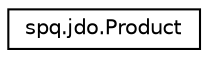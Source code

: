digraph "Graphical Class Hierarchy"
{
 // LATEX_PDF_SIZE
  edge [fontname="Helvetica",fontsize="10",labelfontname="Helvetica",labelfontsize="10"];
  node [fontname="Helvetica",fontsize="10",shape=record];
  rankdir="LR";
  Node0 [label="spq.jdo.Product",height=0.2,width=0.4,color="black", fillcolor="white", style="filled",URL="$classspq_1_1jdo_1_1_product.html",tooltip=" "];
}
